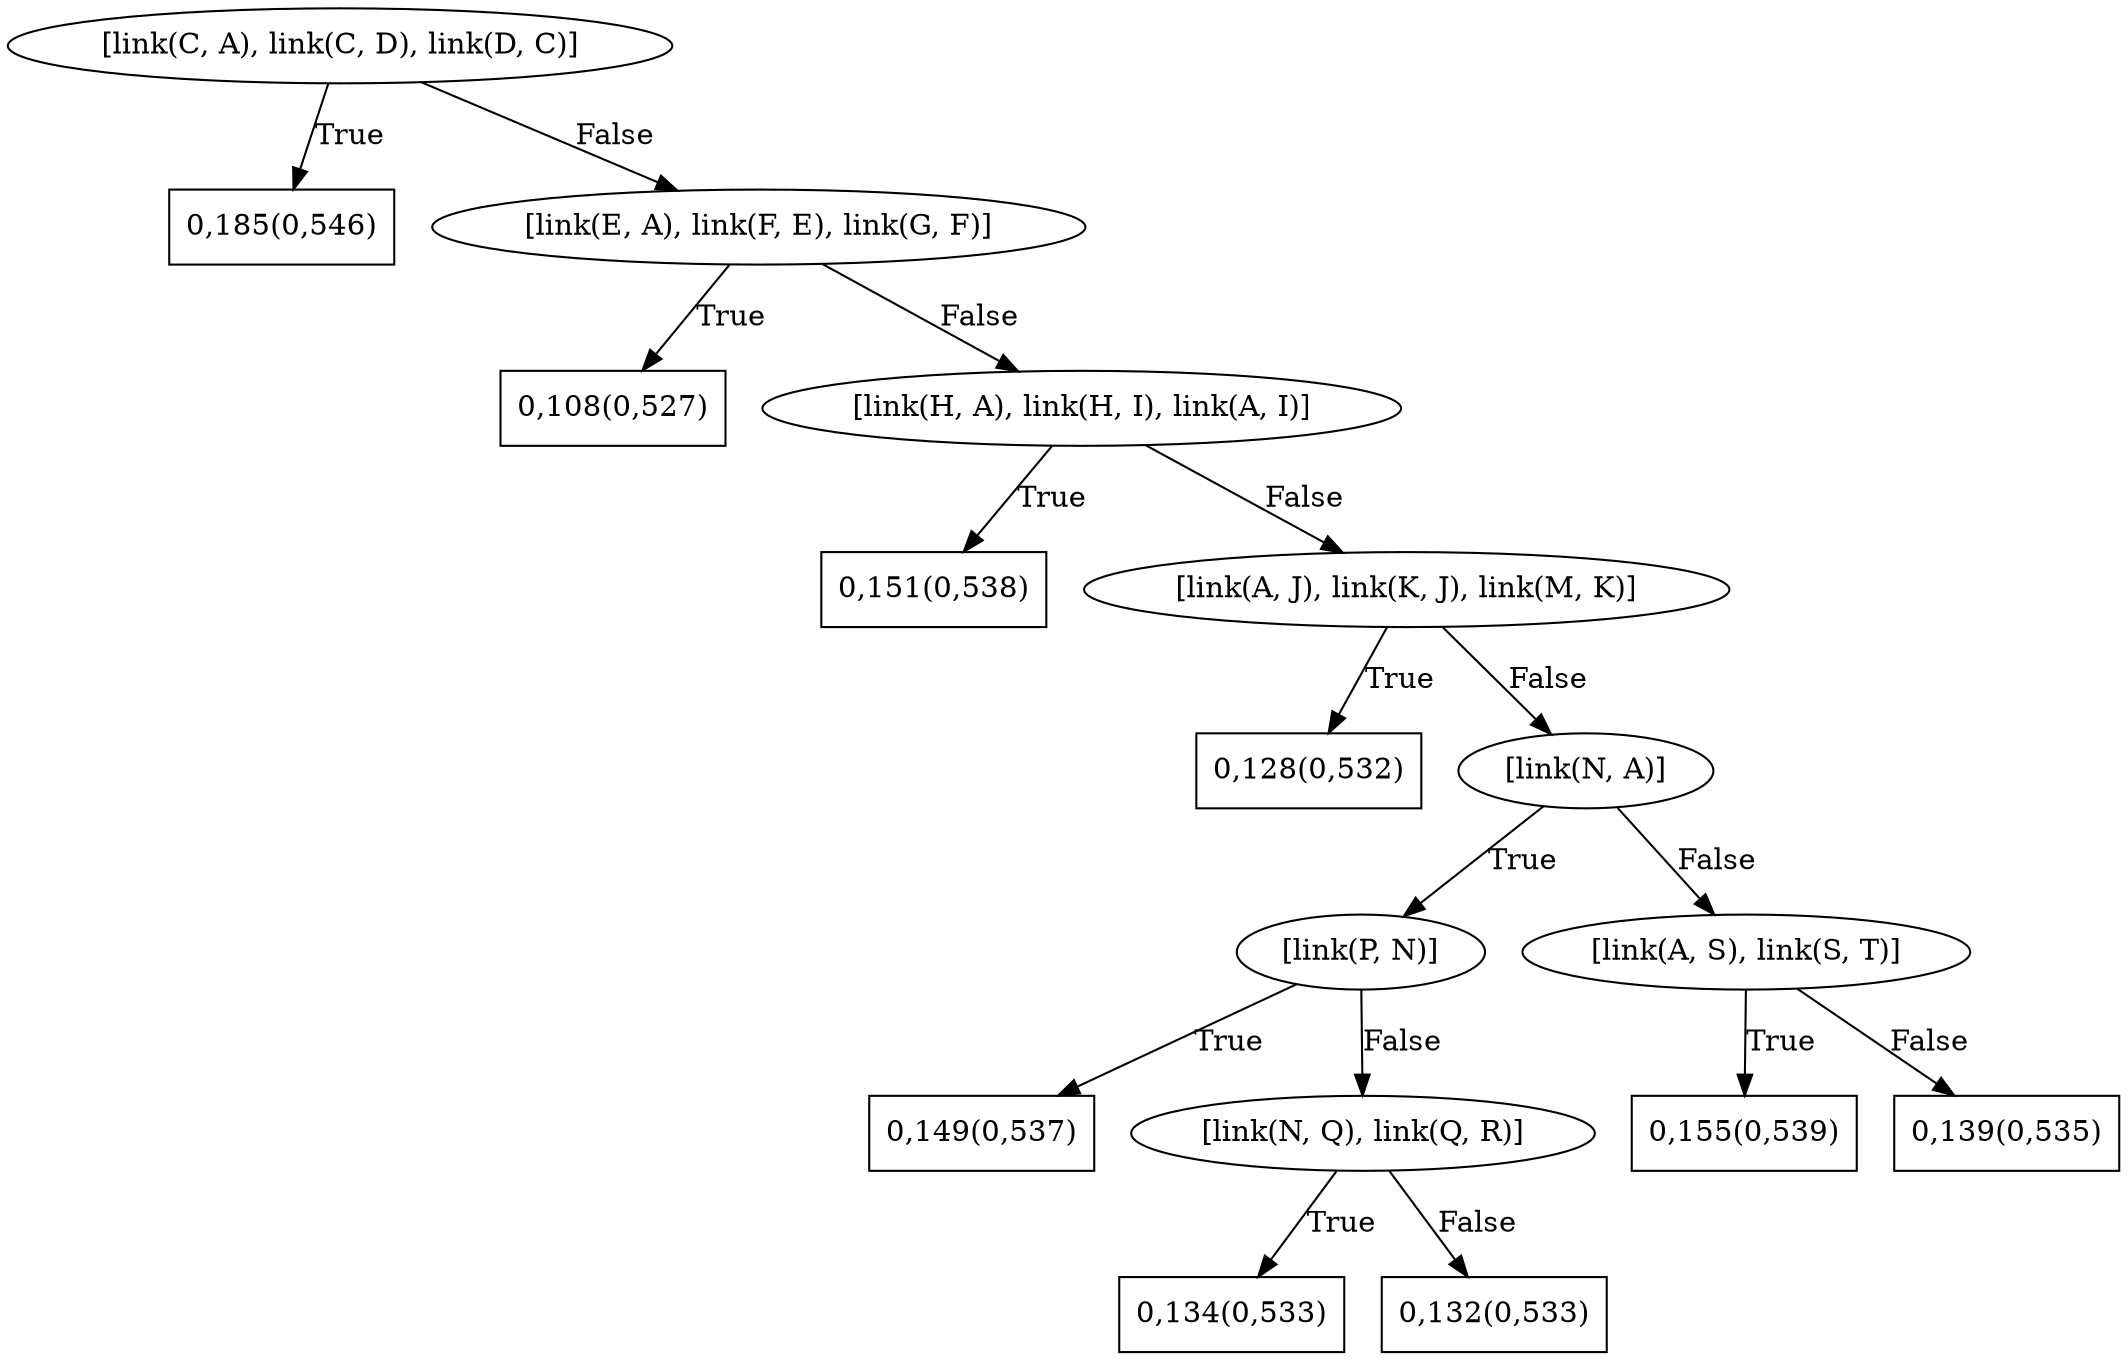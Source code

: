 digraph G{ 
1[label = "[link(C, A), link(C, D), link(D, C)]"];
1 -> 2[label="True"];
1 -> 3[label="False"];
2[shape = box,label = "0,185(0,546)"];
3[label = "[link(E, A), link(F, E), link(G, F)]"];
3 -> 4[label="True"];
3 -> 5[label="False"];
4[shape = box,label = "0,108(0,527)"];
5[label = "[link(H, A), link(H, I), link(A, I)]"];
5 -> 6[label="True"];
5 -> 7[label="False"];
6[shape = box,label = "0,151(0,538)"];
7[label = "[link(A, J), link(K, J), link(M, K)]"];
7 -> 8[label="True"];
7 -> 9[label="False"];
8[shape = box,label = "0,128(0,532)"];
9[label = "[link(N, A)]"];
9 -> 10[label="True"];
9 -> 11[label="False"];
10[label = "[link(P, N)]"];
10 -> 12[label="True"];
10 -> 13[label="False"];
12[shape = box,label = "0,149(0,537)"];
13[label = "[link(N, Q), link(Q, R)]"];
13 -> 14[label="True"];
13 -> 15[label="False"];
14[shape = box,label = "0,134(0,533)"];
15[shape = box,label = "0,132(0,533)"];
11[label = "[link(A, S), link(S, T)]"];
11 -> 16[label="True"];
11 -> 17[label="False"];
16[shape = box,label = "0,155(0,539)"];
17[shape = box,label = "0,139(0,535)"];
}
